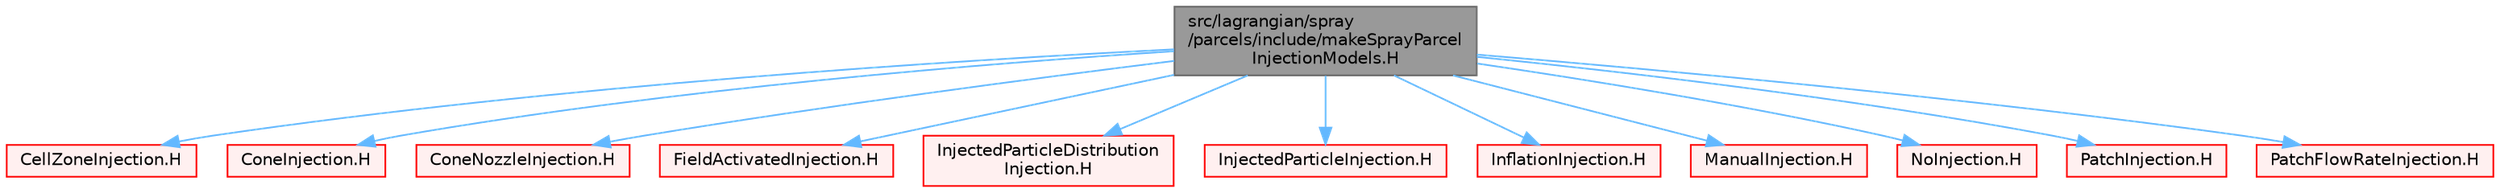 digraph "src/lagrangian/spray/parcels/include/makeSprayParcelInjectionModels.H"
{
 // LATEX_PDF_SIZE
  bgcolor="transparent";
  edge [fontname=Helvetica,fontsize=10,labelfontname=Helvetica,labelfontsize=10];
  node [fontname=Helvetica,fontsize=10,shape=box,height=0.2,width=0.4];
  Node1 [id="Node000001",label="src/lagrangian/spray\l/parcels/include/makeSprayParcel\lInjectionModels.H",height=0.2,width=0.4,color="gray40", fillcolor="grey60", style="filled", fontcolor="black",tooltip=" "];
  Node1 -> Node2 [id="edge1_Node000001_Node000002",color="steelblue1",style="solid",tooltip=" "];
  Node2 [id="Node000002",label="CellZoneInjection.H",height=0.2,width=0.4,color="red", fillcolor="#FFF0F0", style="filled",URL="$CellZoneInjection_8H.html",tooltip=" "];
  Node1 -> Node208 [id="edge2_Node000001_Node000208",color="steelblue1",style="solid",tooltip=" "];
  Node208 [id="Node000208",label="ConeInjection.H",height=0.2,width=0.4,color="red", fillcolor="#FFF0F0", style="filled",URL="$ConeInjection_8H.html",tooltip=" "];
  Node1 -> Node210 [id="edge3_Node000001_Node000210",color="steelblue1",style="solid",tooltip=" "];
  Node210 [id="Node000210",label="ConeNozzleInjection.H",height=0.2,width=0.4,color="red", fillcolor="#FFF0F0", style="filled",URL="$ConeNozzleInjection_8H.html",tooltip=" "];
  Node1 -> Node211 [id="edge4_Node000001_Node000211",color="steelblue1",style="solid",tooltip=" "];
  Node211 [id="Node000211",label="FieldActivatedInjection.H",height=0.2,width=0.4,color="red", fillcolor="#FFF0F0", style="filled",URL="$FieldActivatedInjection_8H.html",tooltip=" "];
  Node1 -> Node242 [id="edge5_Node000001_Node000242",color="steelblue1",style="solid",tooltip=" "];
  Node242 [id="Node000242",label="InjectedParticleDistribution\lInjection.H",height=0.2,width=0.4,color="red", fillcolor="#FFF0F0", style="filled",URL="$InjectedParticleDistributionInjection_8H.html",tooltip=" "];
  Node1 -> Node245 [id="edge6_Node000001_Node000245",color="steelblue1",style="solid",tooltip=" "];
  Node245 [id="Node000245",label="InjectedParticleInjection.H",height=0.2,width=0.4,color="red", fillcolor="#FFF0F0", style="filled",URL="$InjectedParticleInjection_8H.html",tooltip=" "];
  Node1 -> Node246 [id="edge7_Node000001_Node000246",color="steelblue1",style="solid",tooltip=" "];
  Node246 [id="Node000246",label="InflationInjection.H",height=0.2,width=0.4,color="red", fillcolor="#FFF0F0", style="filled",URL="$InflationInjection_8H.html",tooltip=" "];
  Node1 -> Node247 [id="edge8_Node000001_Node000247",color="steelblue1",style="solid",tooltip=" "];
  Node247 [id="Node000247",label="ManualInjection.H",height=0.2,width=0.4,color="red", fillcolor="#FFF0F0", style="filled",URL="$ManualInjection_8H.html",tooltip=" "];
  Node1 -> Node248 [id="edge9_Node000001_Node000248",color="steelblue1",style="solid",tooltip=" "];
  Node248 [id="Node000248",label="NoInjection.H",height=0.2,width=0.4,color="red", fillcolor="#FFF0F0", style="filled",URL="$NoInjection_8H.html",tooltip=" "];
  Node1 -> Node249 [id="edge10_Node000001_Node000249",color="steelblue1",style="solid",tooltip=" "];
  Node249 [id="Node000249",label="PatchInjection.H",height=0.2,width=0.4,color="red", fillcolor="#FFF0F0", style="filled",URL="$PatchInjection_8H.html",tooltip=" "];
  Node1 -> Node275 [id="edge11_Node000001_Node000275",color="steelblue1",style="solid",tooltip=" "];
  Node275 [id="Node000275",label="PatchFlowRateInjection.H",height=0.2,width=0.4,color="red", fillcolor="#FFF0F0", style="filled",URL="$PatchFlowRateInjection_8H.html",tooltip=" "];
}
